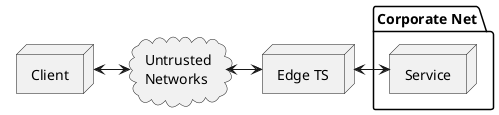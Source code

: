 ' Licensed under the Apache License, Version 2.0 (the "License");
' you may not use this file except in compliance with the License.
' You may obtain a copy of the License at http://www.apache.org/licenses/LICENSE-2.0
' Unless required by  applicable law or agreed to in writing, software distributed under the License is distributed
' on an \"AS IS\" BASIS, WITHOUT WARRANTIES OR CONDITIONS OF ANY KIND, either express or implied.
' See the License for the specific language governing permissions and limitations under the License.

@startuml
hide empty members

node Client
cloud "Untrusted\nNetworks" as Cloud
node "Edge TS"
package "Corporate Net" {
    node Service
}

[Client] <-> [Cloud]
[Cloud] <-> [Edge TS]
[Edge TS] <-> [Service]
@enduml
